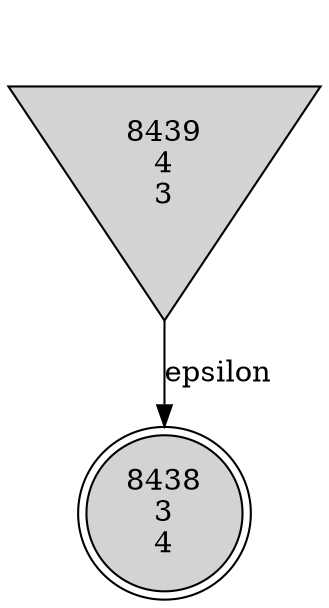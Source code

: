 digraph relation {
    node [shape=circle, style=filled];
    8439 [label="8439
4
3" shape=invtriangle penwidth=1]
    8438 [label="8438
3
4" shape=doublecircle penwidth=1]
    8439 -> 8438 [label="epsilon"];
}
